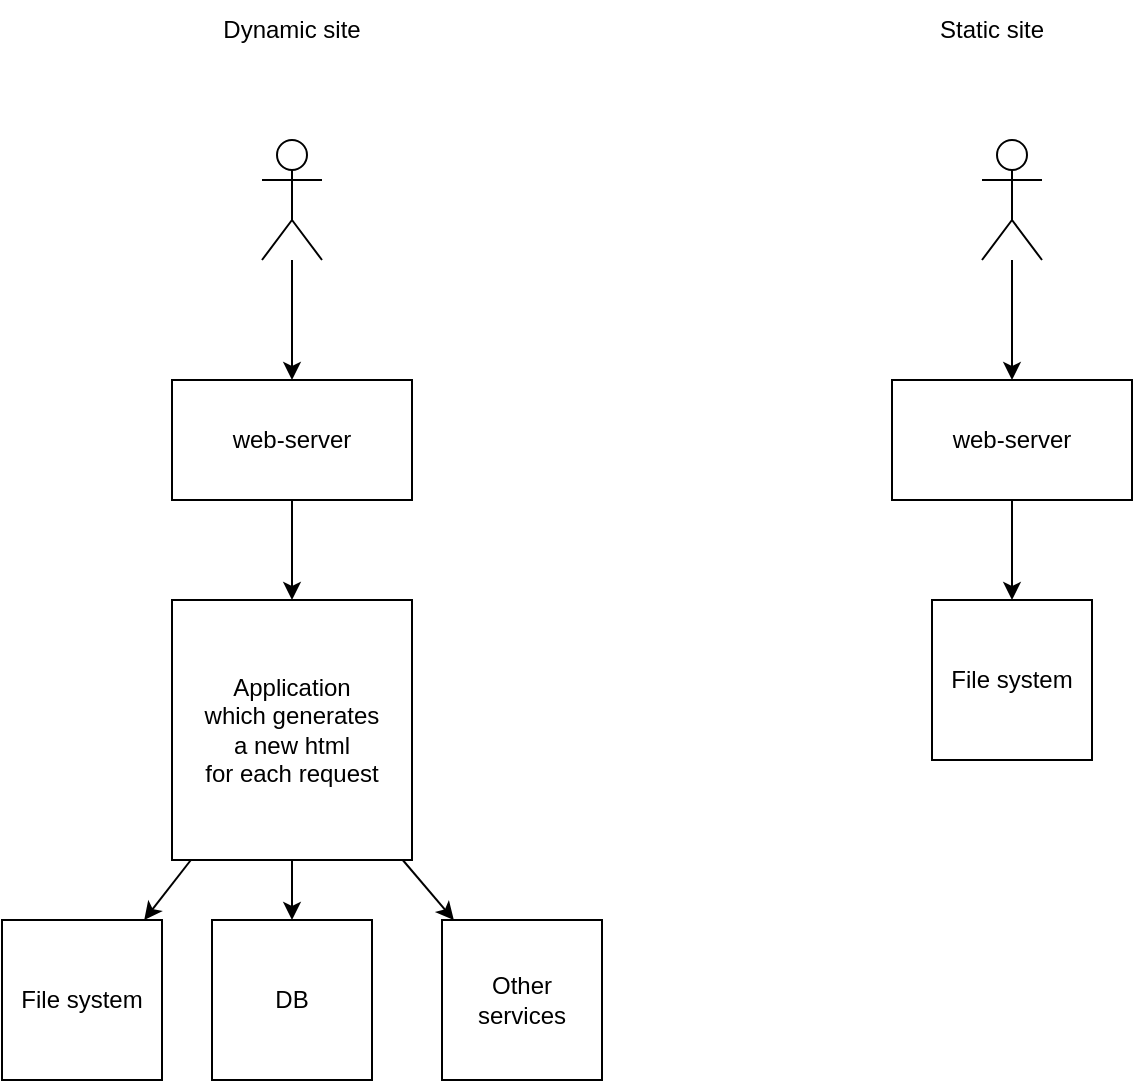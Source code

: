 <mxfile version="26.0.10">
  <diagram name="Page-1" id="8mrMNbF7CNjJ9jDNlxC0">
    <mxGraphModel dx="1434" dy="801" grid="1" gridSize="10" guides="1" tooltips="1" connect="1" arrows="1" fold="1" page="1" pageScale="1" pageWidth="850" pageHeight="1100" math="0" shadow="0">
      <root>
        <mxCell id="0" />
        <mxCell id="1" parent="0" />
        <mxCell id="9Iyz9scwbuPyX2wh3D74-1" value="" style="shape=umlActor;verticalLabelPosition=bottom;verticalAlign=top;html=1;outlineConnect=0;" vertex="1" parent="1">
          <mxGeometry x="230" y="90" width="30" height="60" as="geometry" />
        </mxCell>
        <mxCell id="9Iyz9scwbuPyX2wh3D74-4" value="web-server" style="rounded=0;whiteSpace=wrap;html=1;" vertex="1" parent="1">
          <mxGeometry x="185" y="210" width="120" height="60" as="geometry" />
        </mxCell>
        <mxCell id="9Iyz9scwbuPyX2wh3D74-5" value="Application&lt;br&gt;which generates&lt;br&gt; a new html&lt;br&gt;for each request" style="rounded=0;whiteSpace=wrap;html=1;" vertex="1" parent="1">
          <mxGeometry x="185" y="320" width="120" height="130" as="geometry" />
        </mxCell>
        <mxCell id="9Iyz9scwbuPyX2wh3D74-6" value="" style="endArrow=classic;html=1;rounded=0;" edge="1" parent="1" source="9Iyz9scwbuPyX2wh3D74-1" target="9Iyz9scwbuPyX2wh3D74-4">
          <mxGeometry width="50" height="50" relative="1" as="geometry">
            <mxPoint x="400" y="440" as="sourcePoint" />
            <mxPoint x="450" y="390" as="targetPoint" />
          </mxGeometry>
        </mxCell>
        <mxCell id="9Iyz9scwbuPyX2wh3D74-7" value="" style="endArrow=classic;html=1;rounded=0;" edge="1" parent="1" source="9Iyz9scwbuPyX2wh3D74-4" target="9Iyz9scwbuPyX2wh3D74-5">
          <mxGeometry width="50" height="50" relative="1" as="geometry">
            <mxPoint x="400" y="440" as="sourcePoint" />
            <mxPoint x="450" y="390" as="targetPoint" />
          </mxGeometry>
        </mxCell>
        <mxCell id="9Iyz9scwbuPyX2wh3D74-8" value="File system" style="whiteSpace=wrap;html=1;aspect=fixed;" vertex="1" parent="1">
          <mxGeometry x="100" y="480" width="80" height="80" as="geometry" />
        </mxCell>
        <mxCell id="9Iyz9scwbuPyX2wh3D74-9" value="DB" style="whiteSpace=wrap;html=1;aspect=fixed;" vertex="1" parent="1">
          <mxGeometry x="205" y="480" width="80" height="80" as="geometry" />
        </mxCell>
        <mxCell id="9Iyz9scwbuPyX2wh3D74-10" value="&lt;div&gt;Other&lt;/div&gt;&lt;div&gt;services&lt;br&gt;&lt;/div&gt;" style="whiteSpace=wrap;html=1;aspect=fixed;" vertex="1" parent="1">
          <mxGeometry x="320" y="480" width="80" height="80" as="geometry" />
        </mxCell>
        <mxCell id="9Iyz9scwbuPyX2wh3D74-12" value="" style="endArrow=classic;html=1;rounded=0;" edge="1" parent="1" source="9Iyz9scwbuPyX2wh3D74-5" target="9Iyz9scwbuPyX2wh3D74-8">
          <mxGeometry width="50" height="50" relative="1" as="geometry">
            <mxPoint x="400" y="440" as="sourcePoint" />
            <mxPoint x="450" y="390" as="targetPoint" />
          </mxGeometry>
        </mxCell>
        <mxCell id="9Iyz9scwbuPyX2wh3D74-13" value="" style="endArrow=classic;html=1;rounded=0;" edge="1" parent="1" source="9Iyz9scwbuPyX2wh3D74-5" target="9Iyz9scwbuPyX2wh3D74-9">
          <mxGeometry width="50" height="50" relative="1" as="geometry">
            <mxPoint x="204" y="460" as="sourcePoint" />
            <mxPoint x="181" y="490" as="targetPoint" />
          </mxGeometry>
        </mxCell>
        <mxCell id="9Iyz9scwbuPyX2wh3D74-14" value="" style="endArrow=classic;html=1;rounded=0;" edge="1" parent="1" source="9Iyz9scwbuPyX2wh3D74-5" target="9Iyz9scwbuPyX2wh3D74-10">
          <mxGeometry width="50" height="50" relative="1" as="geometry">
            <mxPoint x="214" y="470" as="sourcePoint" />
            <mxPoint x="191" y="500" as="targetPoint" />
          </mxGeometry>
        </mxCell>
        <mxCell id="9Iyz9scwbuPyX2wh3D74-15" value="" style="shape=umlActor;verticalLabelPosition=bottom;verticalAlign=top;html=1;outlineConnect=0;" vertex="1" parent="1">
          <mxGeometry x="590" y="90" width="30" height="60" as="geometry" />
        </mxCell>
        <mxCell id="9Iyz9scwbuPyX2wh3D74-16" value="web-server" style="rounded=0;whiteSpace=wrap;html=1;" vertex="1" parent="1">
          <mxGeometry x="545" y="210" width="120" height="60" as="geometry" />
        </mxCell>
        <mxCell id="9Iyz9scwbuPyX2wh3D74-18" value="" style="endArrow=classic;html=1;rounded=0;" edge="1" parent="1" source="9Iyz9scwbuPyX2wh3D74-15" target="9Iyz9scwbuPyX2wh3D74-16">
          <mxGeometry width="50" height="50" relative="1" as="geometry">
            <mxPoint x="760" y="440" as="sourcePoint" />
            <mxPoint x="810" y="390" as="targetPoint" />
          </mxGeometry>
        </mxCell>
        <mxCell id="9Iyz9scwbuPyX2wh3D74-20" value="File system" style="whiteSpace=wrap;html=1;aspect=fixed;" vertex="1" parent="1">
          <mxGeometry x="565" y="320" width="80" height="80" as="geometry" />
        </mxCell>
        <mxCell id="9Iyz9scwbuPyX2wh3D74-23" value="" style="endArrow=classic;html=1;rounded=0;exitX=0.5;exitY=1;exitDx=0;exitDy=0;" edge="1" parent="1" source="9Iyz9scwbuPyX2wh3D74-16" target="9Iyz9scwbuPyX2wh3D74-20">
          <mxGeometry width="50" height="50" relative="1" as="geometry">
            <mxPoint x="554.444" y="450" as="sourcePoint" />
            <mxPoint x="810" y="390" as="targetPoint" />
          </mxGeometry>
        </mxCell>
        <mxCell id="9Iyz9scwbuPyX2wh3D74-26" value="Dynamic site" style="text;html=1;align=center;verticalAlign=middle;whiteSpace=wrap;rounded=0;" vertex="1" parent="1">
          <mxGeometry x="195" y="20" width="100" height="30" as="geometry" />
        </mxCell>
        <mxCell id="9Iyz9scwbuPyX2wh3D74-27" value="Static site" style="text;html=1;align=center;verticalAlign=middle;whiteSpace=wrap;rounded=0;" vertex="1" parent="1">
          <mxGeometry x="545" y="20" width="100" height="30" as="geometry" />
        </mxCell>
      </root>
    </mxGraphModel>
  </diagram>
</mxfile>
